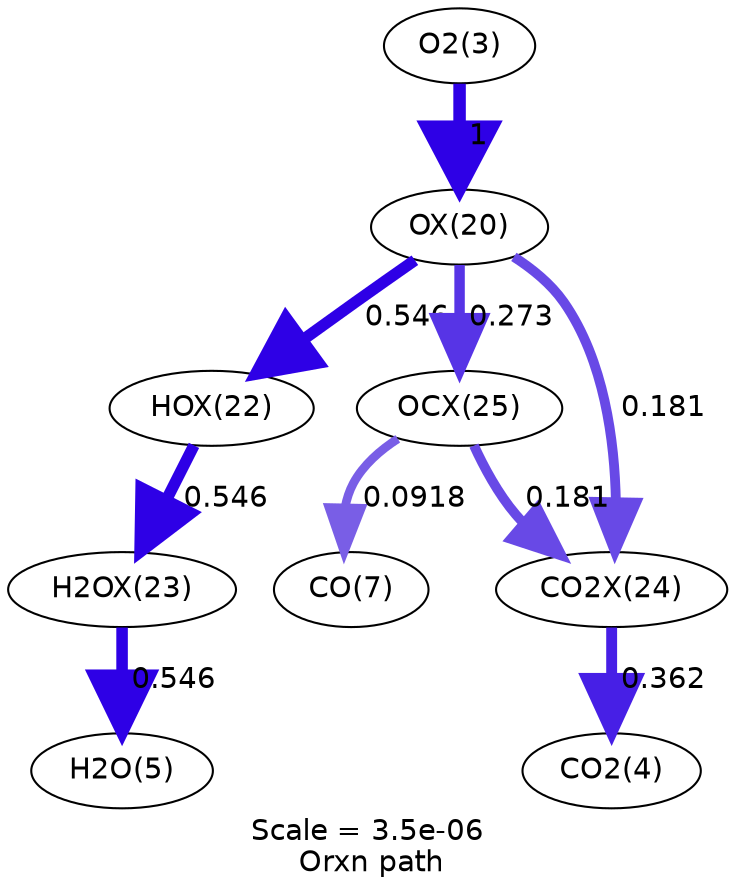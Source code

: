 digraph reaction_paths {
center=1;
s4 -> s29[fontname="Helvetica", penwidth=6, arrowsize=3, color="0.7, 1.5, 0.9"
, label=" 1"];
s29 -> s31[fontname="Helvetica", penwidth=5.54, arrowsize=2.77, color="0.7, 1.05, 0.9"
, label=" 0.546"];
s29 -> s34[fontname="Helvetica", penwidth=5.02, arrowsize=2.51, color="0.7, 0.773, 0.9"
, label=" 0.273"];
s29 -> s33[fontname="Helvetica", penwidth=4.71, arrowsize=2.36, color="0.7, 0.681, 0.9"
, label=" 0.181"];
s31 -> s32[fontname="Helvetica", penwidth=5.54, arrowsize=2.77, color="0.7, 1.05, 0.9"
, label=" 0.546"];
s32 -> s6[fontname="Helvetica", penwidth=5.54, arrowsize=2.77, color="0.7, 1.05, 0.9"
, label=" 0.546"];
s34 -> s8[fontname="Helvetica", penwidth=4.2, arrowsize=2.1, color="0.7, 0.592, 0.9"
, label=" 0.0918"];
s34 -> s33[fontname="Helvetica", penwidth=4.71, arrowsize=2.36, color="0.7, 0.681, 0.9"
, label=" 0.181"];
s33 -> s5[fontname="Helvetica", penwidth=5.23, arrowsize=2.62, color="0.7, 0.862, 0.9"
, label=" 0.362"];
s4 [ fontname="Helvetica", label="O2(3)"];
s5 [ fontname="Helvetica", label="CO2(4)"];
s6 [ fontname="Helvetica", label="H2O(5)"];
s8 [ fontname="Helvetica", label="CO(7)"];
s29 [ fontname="Helvetica", label="OX(20)"];
s31 [ fontname="Helvetica", label="HOX(22)"];
s32 [ fontname="Helvetica", label="H2OX(23)"];
s33 [ fontname="Helvetica", label="CO2X(24)"];
s34 [ fontname="Helvetica", label="OCX(25)"];
 label = "Scale = 3.5e-06\l Orxn path";
 fontname = "Helvetica";
}
